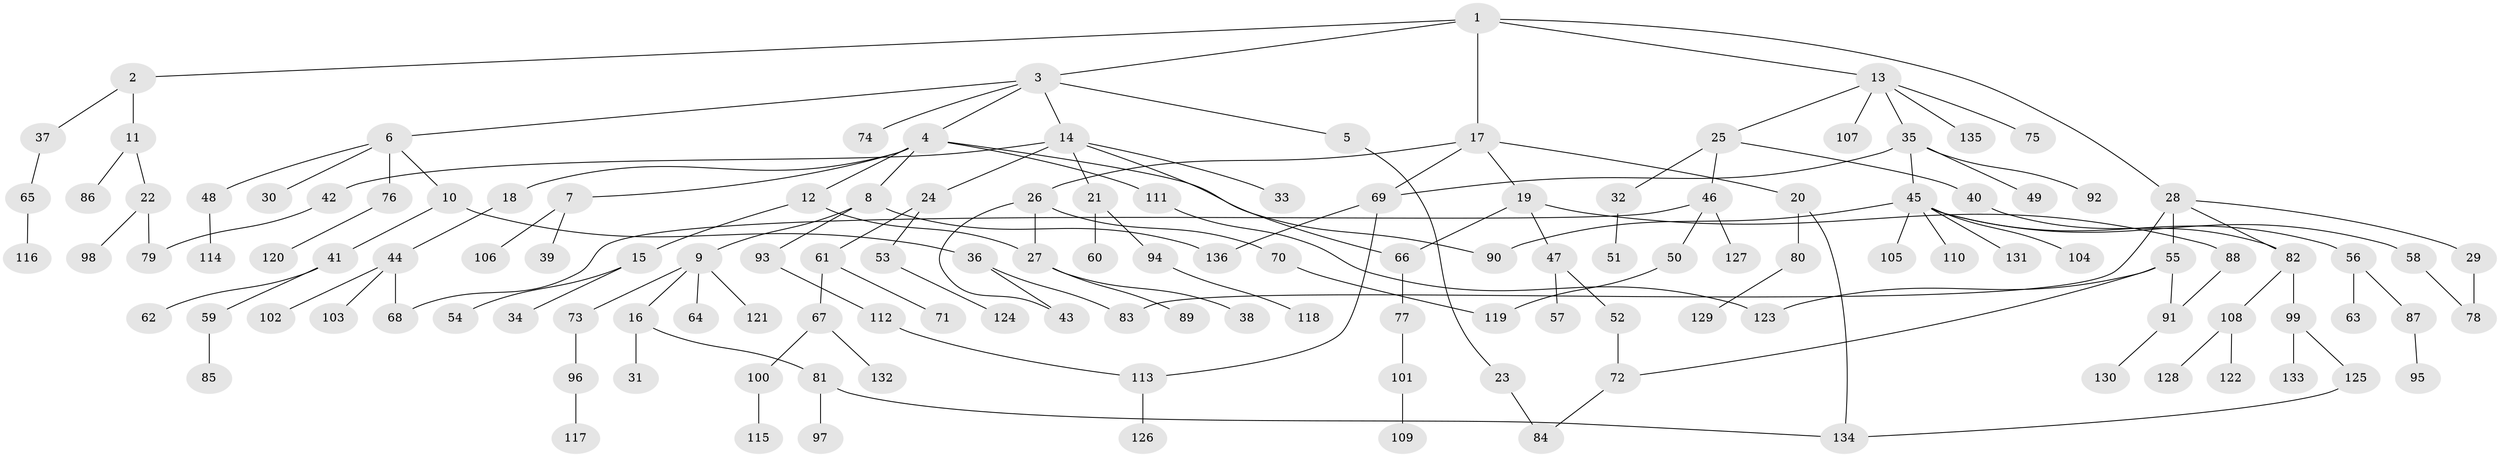 // coarse degree distribution, {9: 0.010638297872340425, 3: 0.13829787234042554, 6: 0.010638297872340425, 7: 0.05319148936170213, 5: 0.0425531914893617, 2: 0.2553191489361702, 4: 0.07446808510638298, 1: 0.4148936170212766}
// Generated by graph-tools (version 1.1) at 2025/51/02/27/25 19:51:40]
// undirected, 136 vertices, 154 edges
graph export_dot {
graph [start="1"]
  node [color=gray90,style=filled];
  1;
  2;
  3;
  4;
  5;
  6;
  7;
  8;
  9;
  10;
  11;
  12;
  13;
  14;
  15;
  16;
  17;
  18;
  19;
  20;
  21;
  22;
  23;
  24;
  25;
  26;
  27;
  28;
  29;
  30;
  31;
  32;
  33;
  34;
  35;
  36;
  37;
  38;
  39;
  40;
  41;
  42;
  43;
  44;
  45;
  46;
  47;
  48;
  49;
  50;
  51;
  52;
  53;
  54;
  55;
  56;
  57;
  58;
  59;
  60;
  61;
  62;
  63;
  64;
  65;
  66;
  67;
  68;
  69;
  70;
  71;
  72;
  73;
  74;
  75;
  76;
  77;
  78;
  79;
  80;
  81;
  82;
  83;
  84;
  85;
  86;
  87;
  88;
  89;
  90;
  91;
  92;
  93;
  94;
  95;
  96;
  97;
  98;
  99;
  100;
  101;
  102;
  103;
  104;
  105;
  106;
  107;
  108;
  109;
  110;
  111;
  112;
  113;
  114;
  115;
  116;
  117;
  118;
  119;
  120;
  121;
  122;
  123;
  124;
  125;
  126;
  127;
  128;
  129;
  130;
  131;
  132;
  133;
  134;
  135;
  136;
  1 -- 2;
  1 -- 3;
  1 -- 13;
  1 -- 17;
  1 -- 28;
  2 -- 11;
  2 -- 37;
  3 -- 4;
  3 -- 5;
  3 -- 6;
  3 -- 14;
  3 -- 74;
  4 -- 7;
  4 -- 8;
  4 -- 12;
  4 -- 18;
  4 -- 90;
  4 -- 111;
  5 -- 23;
  6 -- 10;
  6 -- 30;
  6 -- 48;
  6 -- 76;
  7 -- 39;
  7 -- 106;
  8 -- 9;
  8 -- 93;
  8 -- 136;
  9 -- 16;
  9 -- 64;
  9 -- 73;
  9 -- 121;
  10 -- 36;
  10 -- 41;
  11 -- 22;
  11 -- 86;
  12 -- 15;
  12 -- 27;
  13 -- 25;
  13 -- 35;
  13 -- 75;
  13 -- 107;
  13 -- 135;
  14 -- 21;
  14 -- 24;
  14 -- 33;
  14 -- 42;
  14 -- 66;
  15 -- 34;
  15 -- 54;
  16 -- 31;
  16 -- 81;
  17 -- 19;
  17 -- 20;
  17 -- 26;
  17 -- 69;
  18 -- 44;
  19 -- 47;
  19 -- 66;
  19 -- 88;
  20 -- 80;
  20 -- 134;
  21 -- 60;
  21 -- 94;
  22 -- 98;
  22 -- 79;
  23 -- 84;
  24 -- 53;
  24 -- 61;
  25 -- 32;
  25 -- 40;
  25 -- 46;
  26 -- 43;
  26 -- 70;
  26 -- 27;
  27 -- 38;
  27 -- 89;
  28 -- 29;
  28 -- 55;
  28 -- 83;
  28 -- 82;
  29 -- 78;
  32 -- 51;
  35 -- 45;
  35 -- 49;
  35 -- 92;
  35 -- 69;
  36 -- 83;
  36 -- 43;
  37 -- 65;
  40 -- 82;
  41 -- 59;
  41 -- 62;
  42 -- 79;
  44 -- 102;
  44 -- 103;
  44 -- 68;
  45 -- 56;
  45 -- 58;
  45 -- 104;
  45 -- 105;
  45 -- 110;
  45 -- 131;
  45 -- 90;
  46 -- 50;
  46 -- 68;
  46 -- 127;
  47 -- 52;
  47 -- 57;
  48 -- 114;
  50 -- 119;
  52 -- 72;
  53 -- 124;
  55 -- 72;
  55 -- 91;
  55 -- 123;
  56 -- 63;
  56 -- 87;
  58 -- 78;
  59 -- 85;
  61 -- 67;
  61 -- 71;
  65 -- 116;
  66 -- 77;
  67 -- 100;
  67 -- 132;
  69 -- 136;
  69 -- 113;
  70 -- 119;
  72 -- 84;
  73 -- 96;
  76 -- 120;
  77 -- 101;
  80 -- 129;
  81 -- 97;
  81 -- 134;
  82 -- 99;
  82 -- 108;
  87 -- 95;
  88 -- 91;
  91 -- 130;
  93 -- 112;
  94 -- 118;
  96 -- 117;
  99 -- 125;
  99 -- 133;
  100 -- 115;
  101 -- 109;
  108 -- 122;
  108 -- 128;
  111 -- 123;
  112 -- 113;
  113 -- 126;
  125 -- 134;
}
